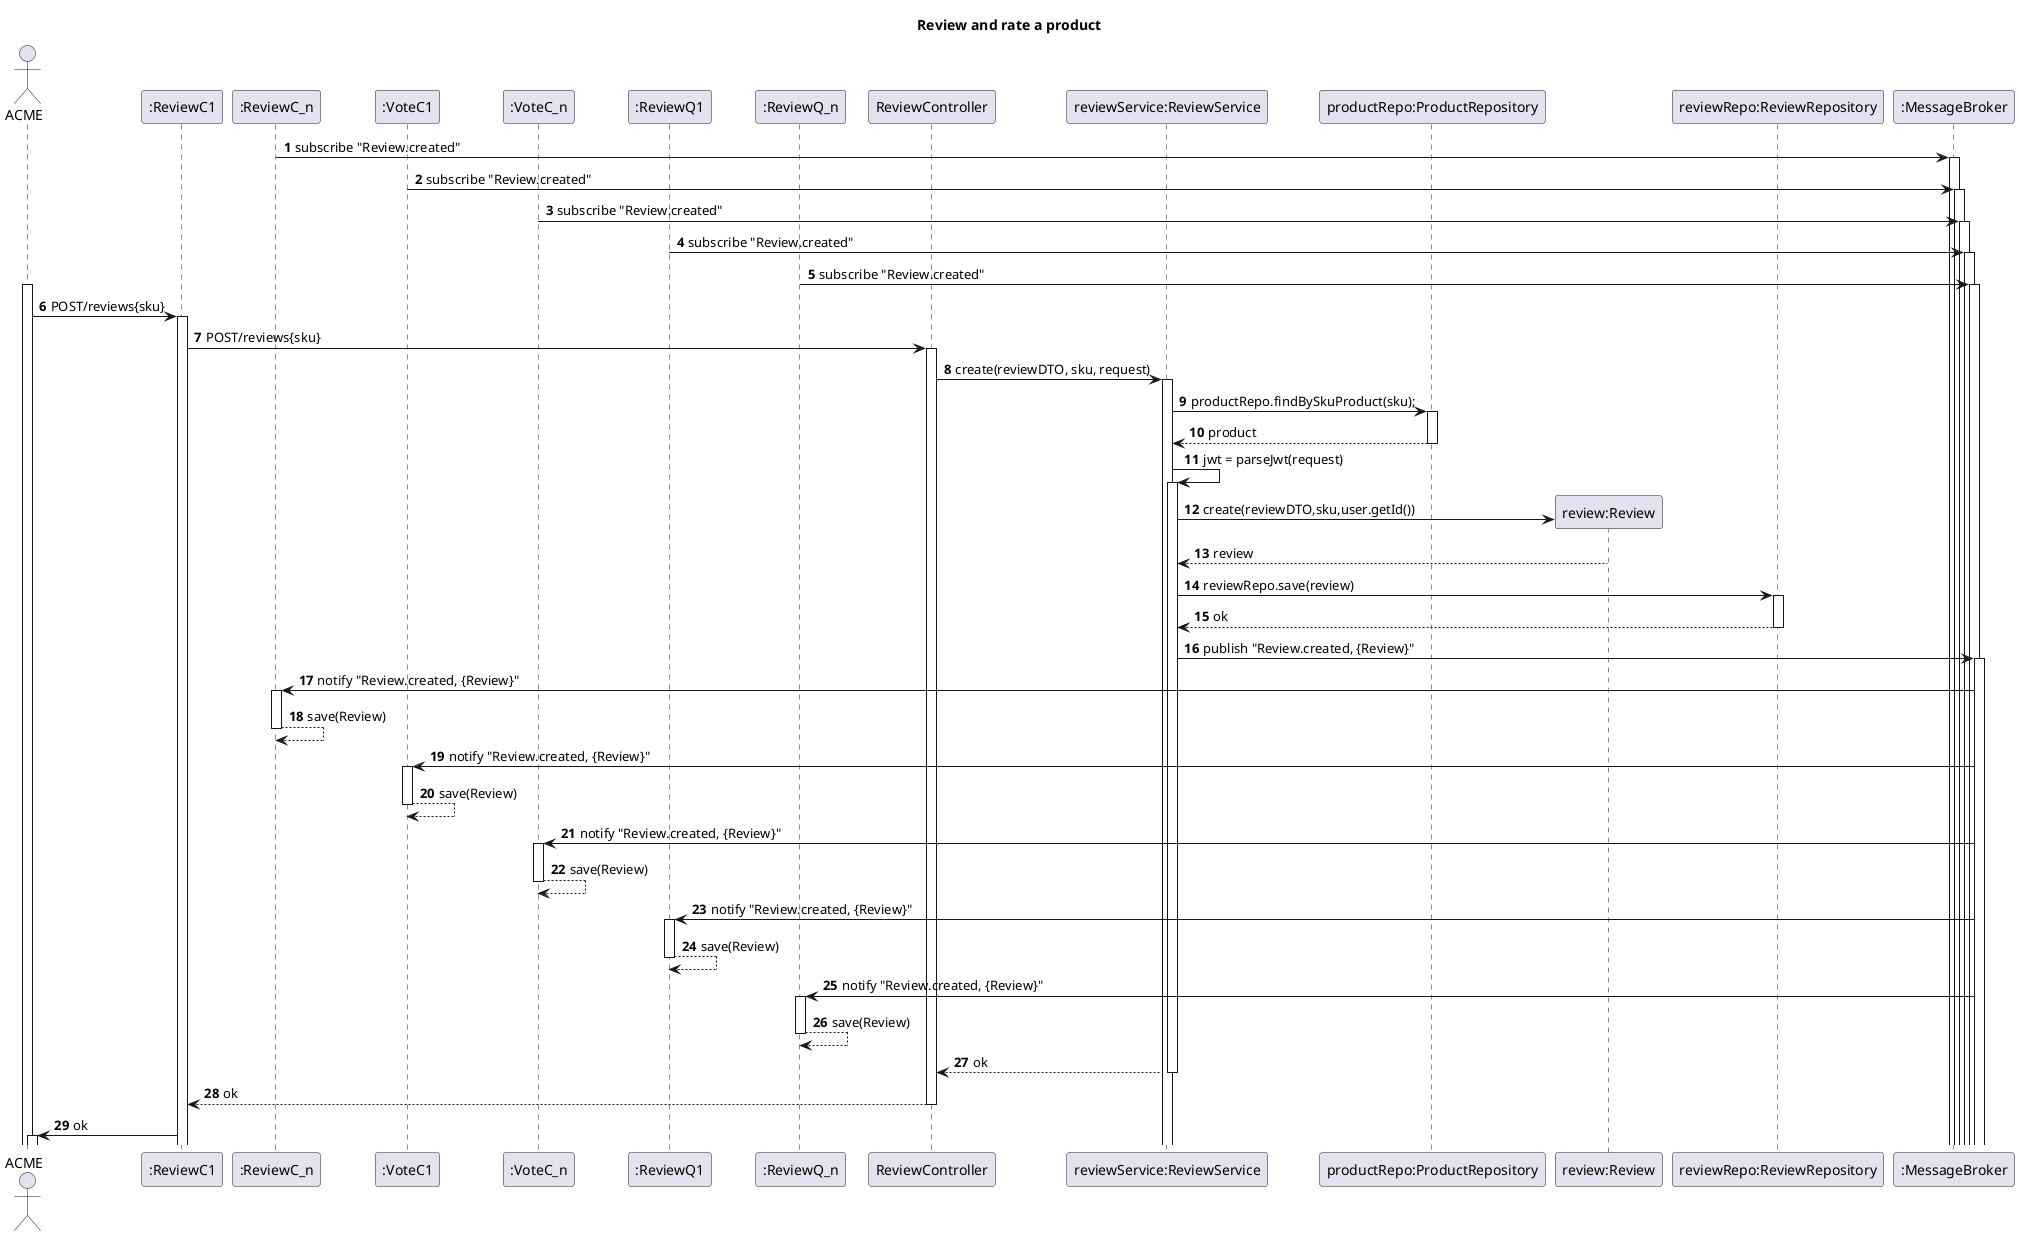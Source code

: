 @startuml
'https://plantuml.com/sequence-diagram
title Review and rate a product
autoactivate on
autonumber

actor "ACME" as User

participant ":ReviewC1" as reviewC
participant ":ReviewC_n" as reviewC_n
participant ":VoteC1" as voteC
participant ":VoteC_n" as voteC_n
participant ":ReviewQ1" as reviewQ
participant ":ReviewQ_n" as reviewQ_n

participant "ReviewController" as Ctrl
participant "reviewService:ReviewService" as Svc
participant "productRepo:ProductRepository" as repository
participant "review:Review" as review
participant "reviewRepo:ReviewRepository" as Repo

participant ":MessageBroker" as broker


reviewC_n -> broker: subscribe "Review.created"
voteC -> broker: subscribe "Review.created"
voteC_n -> broker: subscribe "Review.created"
reviewQ -> broker: subscribe "Review.created"
reviewQ_n -> broker: subscribe "Review.created"

activate User
User -> reviewC : POST/reviews{sku}
reviewC -> Ctrl: POST/reviews{sku}


Ctrl -> Svc : create(reviewDTO, sku, request)
Svc -> repository : productRepo.findBySkuProduct(sku);
repository --> Svc : product

Svc -> Svc: jwt = parseJwt(request)



Svc -> review** : create(reviewDTO,sku,user.getId())
review --> Svc :  review
Svc -> Repo : reviewRepo.save(review)
Repo --> Svc : ok

Svc -> broker: publish "Review.created, {Review}"
reviewC_n <- broker: notify "Review.created, {Review}"
reviewC_n --> reviewC_n: save(Review)
voteC <- broker: notify "Review.created, {Review}"
voteC --> voteC: save(Review)
voteC_n <- broker: notify "Review.created, {Review}"
voteC_n --> voteC_n: save(Review)
reviewQ <- broker: notify "Review.created, {Review}"
reviewQ --> reviewQ: save(Review)
reviewQ_n <- broker: notify "Review.created, {Review}"
reviewQ_n --> reviewQ_n: save(Review)
Svc --> Ctrl : ok
Ctrl --> reviewC : ok
reviewC -> User: ok

@enduml
